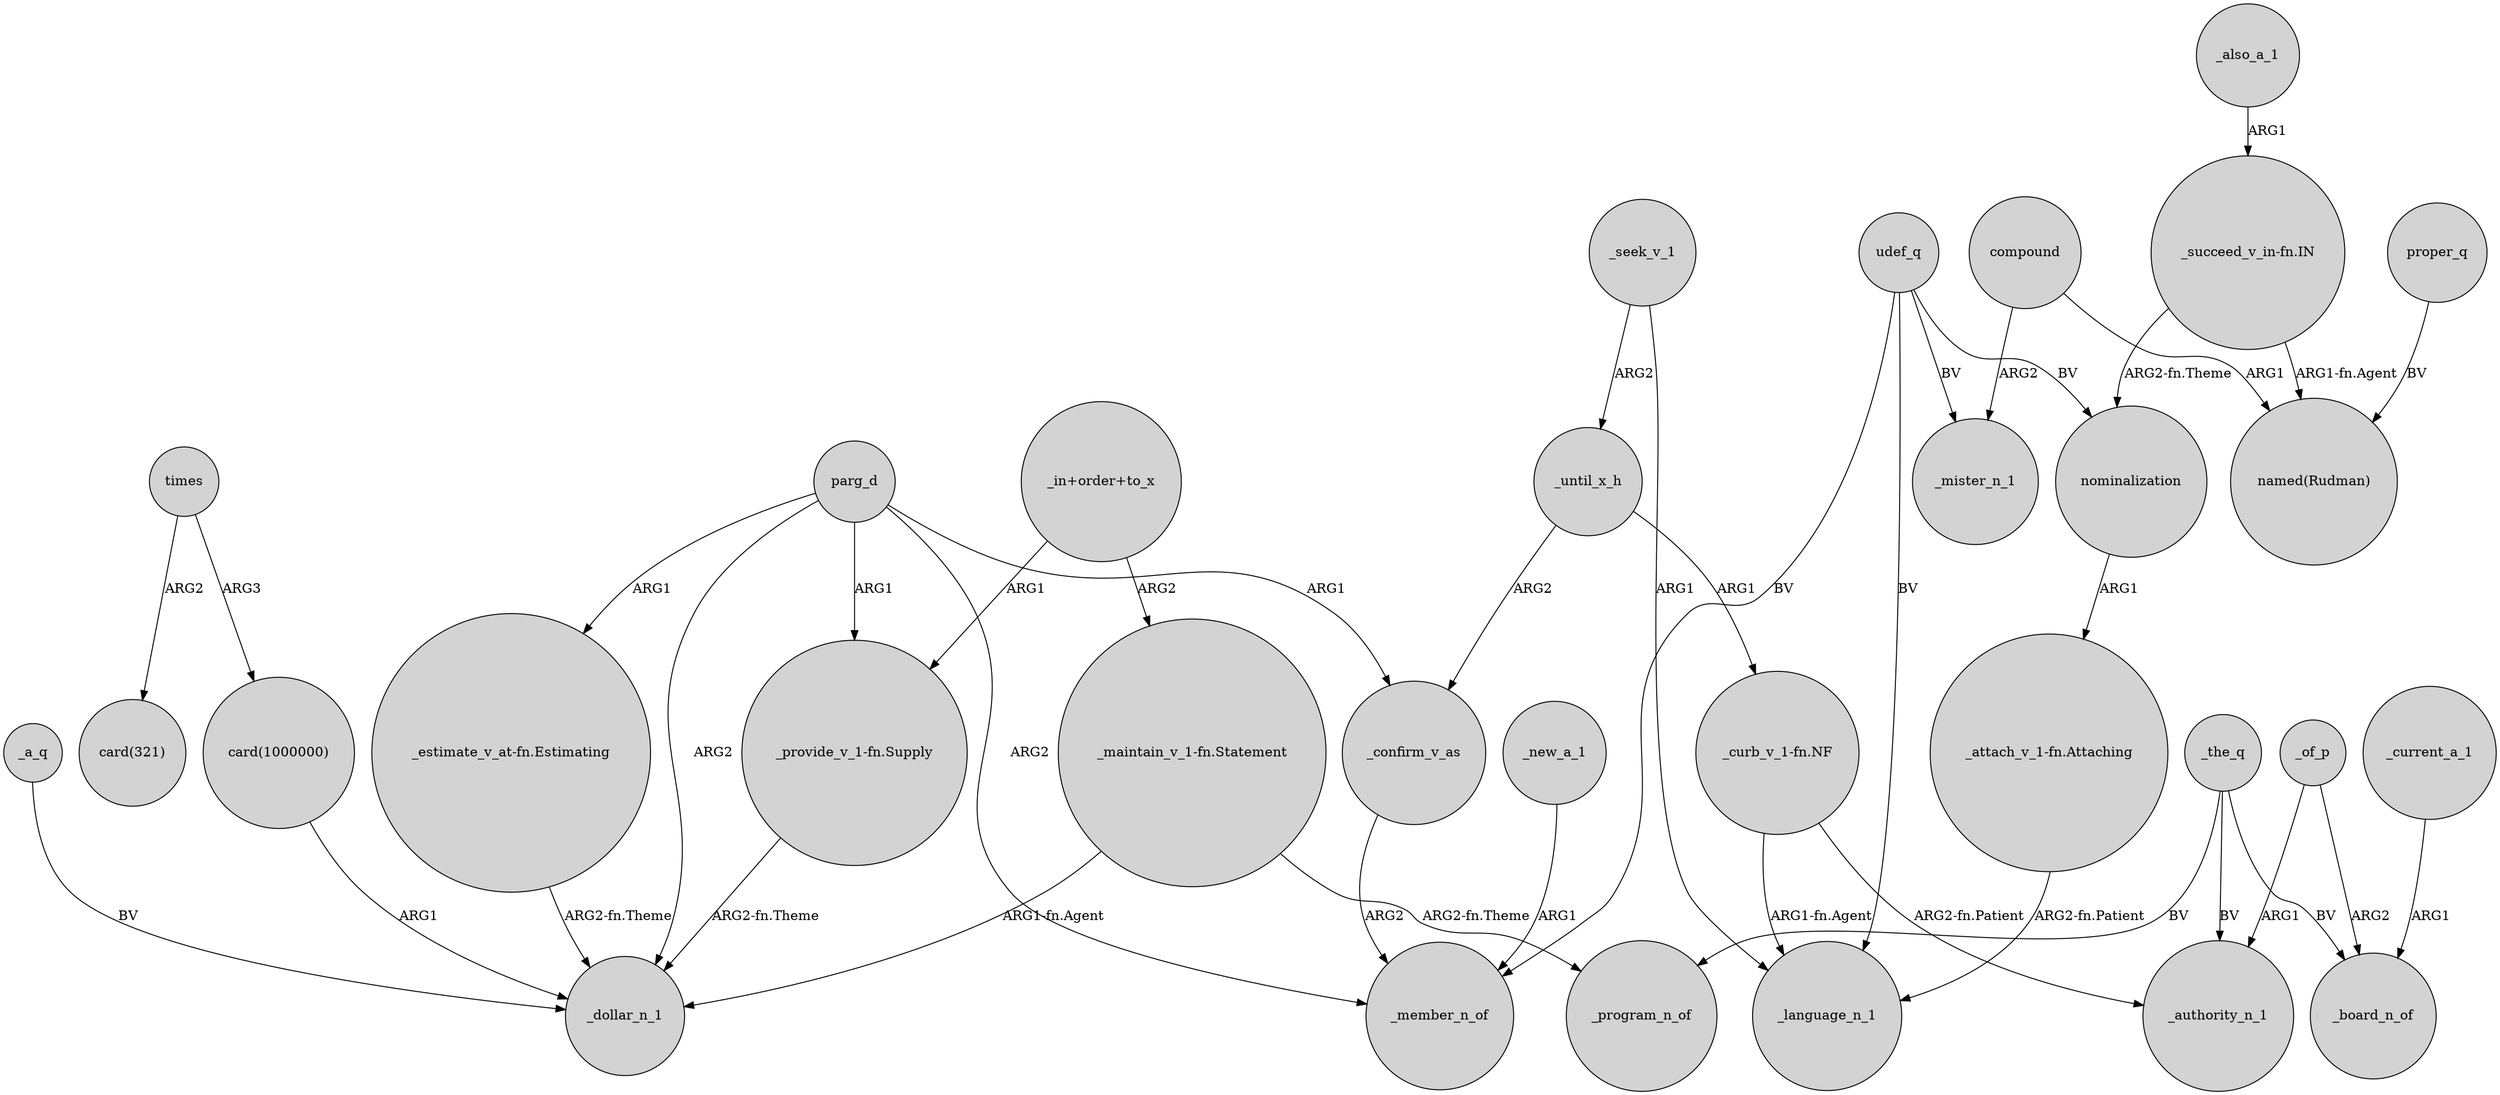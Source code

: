 digraph {
	node [shape=circle style=filled]
	"card(1000000)" -> _dollar_n_1 [label=ARG1]
	proper_q -> "named(Rudman)" [label=BV]
	parg_d -> _confirm_v_as [label=ARG1]
	_the_q -> _authority_n_1 [label=BV]
	_confirm_v_as -> _member_n_of [label=ARG2]
	compound -> _mister_n_1 [label=ARG2]
	_seek_v_1 -> _language_n_1 [label=ARG1]
	parg_d -> _member_n_of [label=ARG2]
	udef_q -> _mister_n_1 [label=BV]
	compound -> "named(Rudman)" [label=ARG1]
	_new_a_1 -> _member_n_of [label=ARG1]
	times -> "card(321)" [label=ARG2]
	"_in+order+to_x" -> "_provide_v_1-fn.Supply" [label=ARG1]
	_a_q -> _dollar_n_1 [label=BV]
	udef_q -> _language_n_1 [label=BV]
	"_curb_v_1-fn.NF" -> _language_n_1 [label="ARG1-fn.Agent"]
	_until_x_h -> "_curb_v_1-fn.NF" [label=ARG1]
	_seek_v_1 -> _until_x_h [label=ARG2]
	"_in+order+to_x" -> "_maintain_v_1-fn.Statement" [label=ARG2]
	"_succeed_v_in-fn.IN" -> nominalization [label="ARG2-fn.Theme"]
	"_provide_v_1-fn.Supply" -> _dollar_n_1 [label="ARG2-fn.Theme"]
	times -> "card(1000000)" [label=ARG3]
	"_curb_v_1-fn.NF" -> _authority_n_1 [label="ARG2-fn.Patient"]
	_the_q -> _board_n_of [label=BV]
	_current_a_1 -> _board_n_of [label=ARG1]
	_the_q -> _program_n_of [label=BV]
	udef_q -> _member_n_of [label=BV]
	"_maintain_v_1-fn.Statement" -> _dollar_n_1 [label="ARG1-fn.Agent"]
	"_maintain_v_1-fn.Statement" -> _program_n_of [label="ARG2-fn.Theme"]
	udef_q -> nominalization [label=BV]
	_of_p -> _authority_n_1 [label=ARG1]
	"_succeed_v_in-fn.IN" -> "named(Rudman)" [label="ARG1-fn.Agent"]
	parg_d -> "_estimate_v_at-fn.Estimating" [label=ARG1]
	"_attach_v_1-fn.Attaching" -> _language_n_1 [label="ARG2-fn.Patient"]
	parg_d -> _dollar_n_1 [label=ARG2]
	parg_d -> "_provide_v_1-fn.Supply" [label=ARG1]
	_until_x_h -> _confirm_v_as [label=ARG2]
	_of_p -> _board_n_of [label=ARG2]
	"_estimate_v_at-fn.Estimating" -> _dollar_n_1 [label="ARG2-fn.Theme"]
	nominalization -> "_attach_v_1-fn.Attaching" [label=ARG1]
	_also_a_1 -> "_succeed_v_in-fn.IN" [label=ARG1]
}
